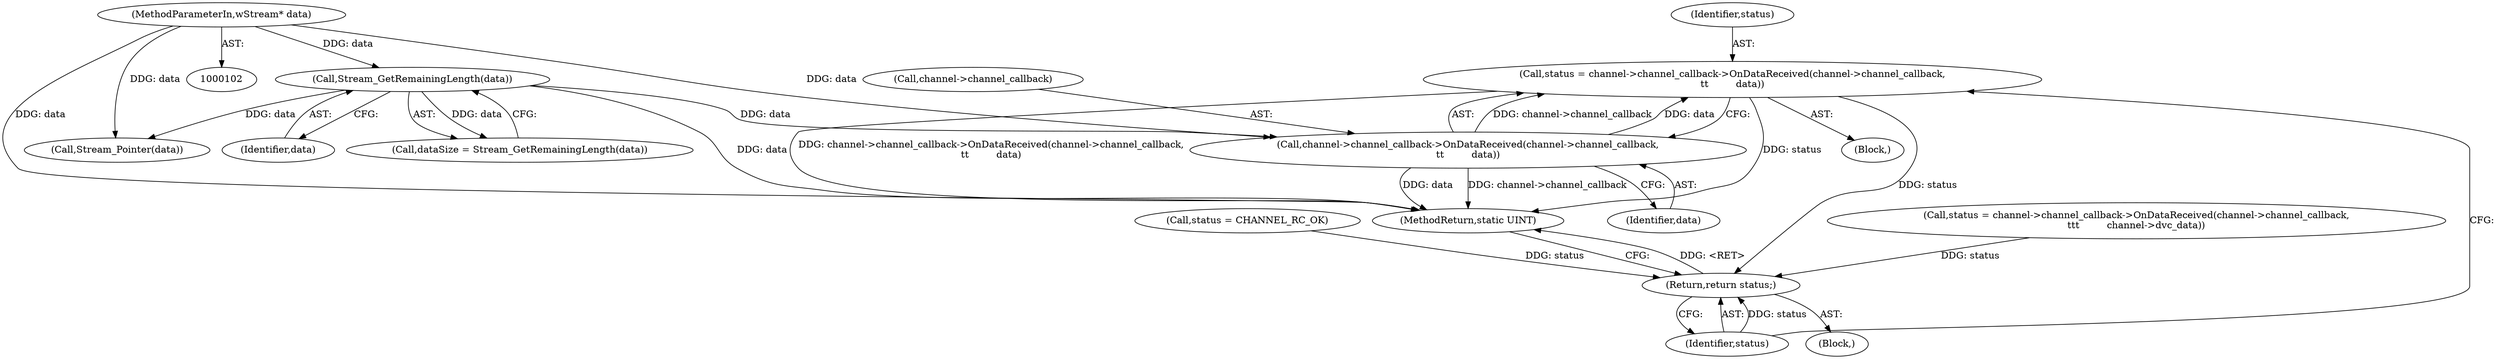 digraph "0_FreeRDP_baee520e3dd9be6511c45a14c5f5e77784de1471_6@API" {
"1000221" [label="(Call,status = channel->channel_callback->OnDataReceived(channel->channel_callback,\n\t\t         data))"];
"1000223" [label="(Call,channel->channel_callback->OnDataReceived(channel->channel_callback,\n\t\t         data))"];
"1000116" [label="(Call,Stream_GetRemainingLength(data))"];
"1000106" [label="(MethodParameterIn,wStream* data)"];
"1000228" [label="(Return,return status;)"];
"1000106" [label="(MethodParameterIn,wStream* data)"];
"1000220" [label="(Block,)"];
"1000201" [label="(Call,status = channel->channel_callback->OnDataReceived(channel->channel_callback,\n\t\t\t         channel->dvc_data))"];
"1000228" [label="(Return,return status;)"];
"1000114" [label="(Call,dataSize = Stream_GetRemainingLength(data))"];
"1000230" [label="(MethodReturn,static UINT)"];
"1000223" [label="(Call,channel->channel_callback->OnDataReceived(channel->channel_callback,\n\t\t         data))"];
"1000229" [label="(Identifier,status)"];
"1000179" [label="(Call,Stream_Pointer(data))"];
"1000107" [label="(Block,)"];
"1000116" [label="(Call,Stream_GetRemainingLength(data))"];
"1000117" [label="(Identifier,data)"];
"1000224" [label="(Call,channel->channel_callback)"];
"1000221" [label="(Call,status = channel->channel_callback->OnDataReceived(channel->channel_callback,\n\t\t         data))"];
"1000227" [label="(Identifier,data)"];
"1000222" [label="(Identifier,status)"];
"1000109" [label="(Call,status = CHANNEL_RC_OK)"];
"1000221" -> "1000220"  [label="AST: "];
"1000221" -> "1000223"  [label="CFG: "];
"1000222" -> "1000221"  [label="AST: "];
"1000223" -> "1000221"  [label="AST: "];
"1000229" -> "1000221"  [label="CFG: "];
"1000221" -> "1000230"  [label="DDG: channel->channel_callback->OnDataReceived(channel->channel_callback,\n\t\t         data)"];
"1000221" -> "1000230"  [label="DDG: status"];
"1000223" -> "1000221"  [label="DDG: channel->channel_callback"];
"1000223" -> "1000221"  [label="DDG: data"];
"1000221" -> "1000228"  [label="DDG: status"];
"1000223" -> "1000227"  [label="CFG: "];
"1000224" -> "1000223"  [label="AST: "];
"1000227" -> "1000223"  [label="AST: "];
"1000223" -> "1000230"  [label="DDG: data"];
"1000223" -> "1000230"  [label="DDG: channel->channel_callback"];
"1000116" -> "1000223"  [label="DDG: data"];
"1000106" -> "1000223"  [label="DDG: data"];
"1000116" -> "1000114"  [label="AST: "];
"1000116" -> "1000117"  [label="CFG: "];
"1000117" -> "1000116"  [label="AST: "];
"1000114" -> "1000116"  [label="CFG: "];
"1000116" -> "1000230"  [label="DDG: data"];
"1000116" -> "1000114"  [label="DDG: data"];
"1000106" -> "1000116"  [label="DDG: data"];
"1000116" -> "1000179"  [label="DDG: data"];
"1000106" -> "1000102"  [label="AST: "];
"1000106" -> "1000230"  [label="DDG: data"];
"1000106" -> "1000179"  [label="DDG: data"];
"1000228" -> "1000107"  [label="AST: "];
"1000228" -> "1000229"  [label="CFG: "];
"1000229" -> "1000228"  [label="AST: "];
"1000230" -> "1000228"  [label="CFG: "];
"1000228" -> "1000230"  [label="DDG: <RET>"];
"1000229" -> "1000228"  [label="DDG: status"];
"1000109" -> "1000228"  [label="DDG: status"];
"1000201" -> "1000228"  [label="DDG: status"];
}
